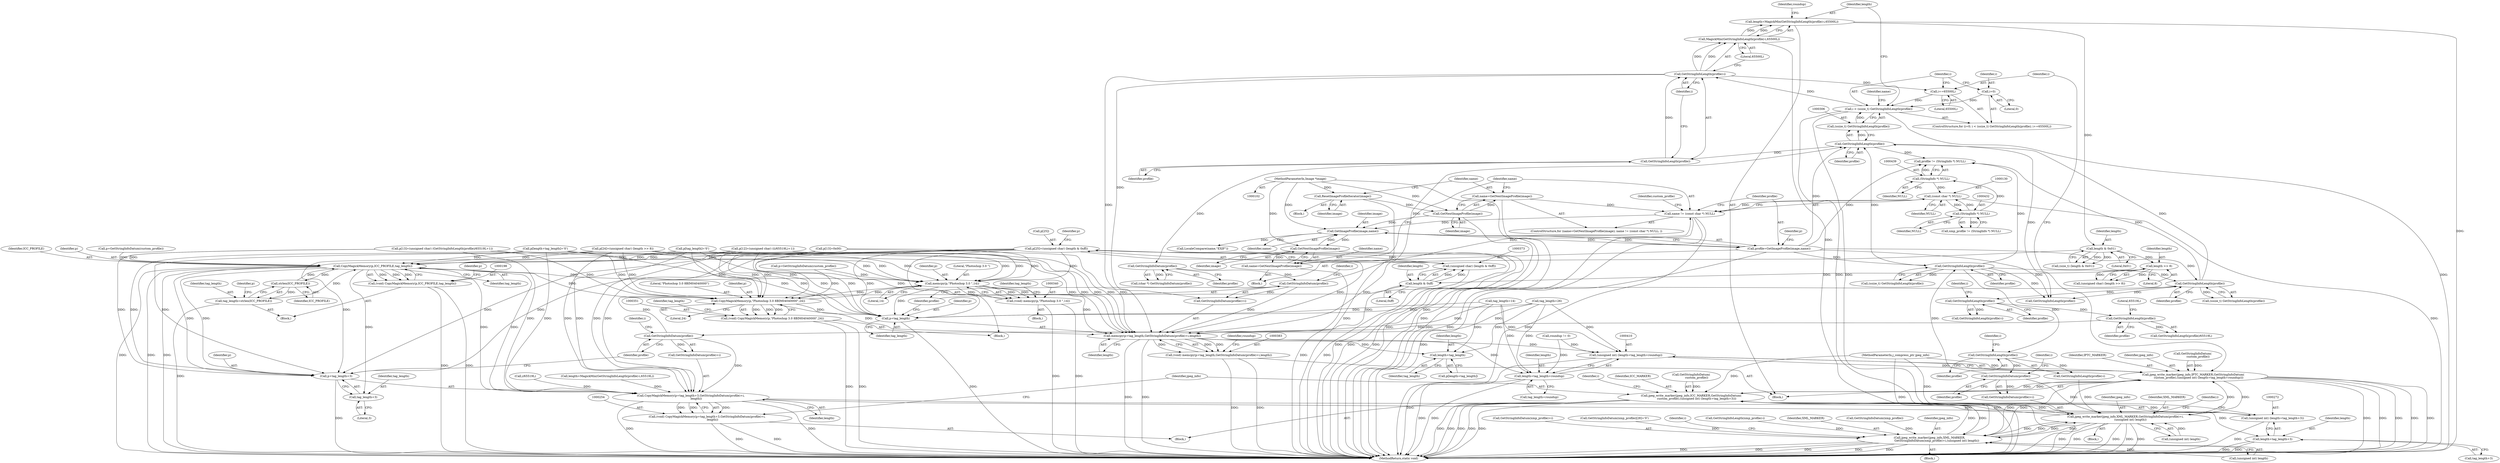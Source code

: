 digraph "1_ImageMagick_9e187b73a8a1290bb0e1a1c878f8be1917aa8742@array" {
"1000368" [label="(Call,p[25]=(unsigned char) (length & 0xff))"];
"1000372" [label="(Call,(unsigned char) (length & 0xff))"];
"1000374" [label="(Call,length & 0xff)"];
"1000365" [label="(Call,length >> 8)"];
"1000325" [label="(Call,length & 0x01)"];
"1000313" [label="(Call,length=MagickMin(GetStringInfoLength(profile)-i,65500L))"];
"1000315" [label="(Call,MagickMin(GetStringInfoLength(profile)-i,65500L))"];
"1000316" [label="(Call,GetStringInfoLength(profile)-i)"];
"1000317" [label="(Call,GetStringInfoLength(profile))"];
"1000307" [label="(Call,GetStringInfoLength(profile))"];
"1000216" [label="(Call,GetStringInfoLength(profile))"];
"1000157" [label="(Call,GetStringInfoLength(profile))"];
"1000175" [label="(Call,GetStringInfoDatum(profile))"];
"1000167" [label="(Call,GetStringInfoLength(profile))"];
"1000134" [label="(Call,profile=GetImageProfile(image,name))"];
"1000136" [label="(Call,GetImageProfile(image,name))"];
"1000125" [label="(Call,GetNextImageProfile(image))"];
"1000120" [label="(Call,ResetImageProfileIterator(image))"];
"1000104" [label="(MethodParameterIn,Image *image)"];
"1000499" [label="(Call,GetNextImageProfile(image))"];
"1000127" [label="(Call,name != (const char *) NULL)"];
"1000497" [label="(Call,name=GetNextImageProfile(image))"];
"1000123" [label="(Call,name=GetNextImageProfile(image))"];
"1000129" [label="(Call,(const char *) NULL)"];
"1000438" [label="(Call,(StringInfo *) NULL)"];
"1000431" [label="(Call,(StringInfo *) NULL)"];
"1000262" [label="(Call,GetStringInfoDatum(profile))"];
"1000249" [label="(Call,GetStringInfoLength(profile))"];
"1000226" [label="(Call,GetStringInfoLength(profile))"];
"1000389" [label="(Call,GetStringInfoDatum(profile))"];
"1000333" [label="(Call,GetStringInfoDatum(profile))"];
"1000303" [label="(Call,i < (ssize_t) GetStringInfoLength(profile))"];
"1000309" [label="(Call,i+=65500L)"];
"1000300" [label="(Call,i=0)"];
"1000305" [label="(Call,(ssize_t) GetStringInfoLength(profile))"];
"1000199" [label="(Call,CopyMagickMemory(p,ICC_PROFILE,tag_length))"];
"1000191" [label="(Call,strlen(ICC_PROFILE))"];
"1000189" [label="(Call,tag_length=strlen(ICC_PROFILE))"];
"1000197" [label="(Call,(void) CopyMagickMemory(p,ICC_PROFILE,tag_length))"];
"1000255" [label="(Call,CopyMagickMemory(p+tag_length+3,GetStringInfoDatum(profile)+i,\n            length))"];
"1000253" [label="(Call,(void) CopyMagickMemory(p+tag_length+3,GetStringInfoDatum(profile)+i,\n            length))"];
"1000271" [label="(Call,(unsigned int) (length+tag_length+3))"];
"1000266" [label="(Call,jpeg_write_marker(jpeg_info,ICC_MARKER,GetStringInfoDatum(\n            custom_profile),(unsigned int) (length+tag_length+3)))"];
"1000171" [label="(Call,jpeg_write_marker(jpeg_info,XML_MARKER,GetStringInfoDatum(profile)+i,\n           (unsigned int) length))"];
"1000404" [label="(Call,jpeg_write_marker(jpeg_info,IPTC_MARKER,GetStringInfoDatum(\n            custom_profile),(unsigned int) (length+tag_length+roundup)))"];
"1000472" [label="(Call,jpeg_write_marker(jpeg_info,XML_MARKER,\n                GetStringInfoDatum(xmp_profile)+i,(unsigned int) length))"];
"1000273" [label="(Call,length+tag_length+3)"];
"1000256" [label="(Call,p+tag_length+3)"];
"1000258" [label="(Call,tag_length+3)"];
"1000341" [label="(Call,memcpy(p,\"Photoshop 3.0 \",14))"];
"1000339" [label="(Call,(void) memcpy(p,\"Photoshop 3.0 \",14))"];
"1000352" [label="(Call,CopyMagickMemory(p,\"Photoshop 3.0 8BIM\04\04\0\0\0\0\",24))"];
"1000350" [label="(Call,(void) CopyMagickMemory(p,\"Photoshop 3.0 8BIM\04\04\0\0\0\0\",24))"];
"1000384" [label="(Call,memcpy(p+tag_length,GetStringInfoDatum(profile)+i,length))"];
"1000382" [label="(Call,(void) memcpy(p+tag_length,GetStringInfoDatum(profile)+i,length))"];
"1000400" [label="(Call,length+tag_length)"];
"1000409" [label="(Call,(unsigned int) (length+tag_length+roundup))"];
"1000411" [label="(Call,length+tag_length+roundup)"];
"1000385" [label="(Call,p+tag_length)"];
"1000177" [label="(Identifier,i)"];
"1000241" [label="(Call,p[13]=(unsigned char) (GetStringInfoLength(profile)/65519L+1))"];
"1000498" [label="(Identifier,name)"];
"1000269" [label="(Call,GetStringInfoDatum(\n            custom_profile))"];
"1000355" [label="(Literal,24)"];
"1000200" [label="(Identifier,p)"];
"1000222" [label="(Call,length=MagickMin(GetStringInfoLength(profile)-i,65519L))"];
"1000500" [label="(Identifier,image)"];
"1000314" [label="(Identifier,length)"];
"1000322" [label="(Identifier,roundup)"];
"1000256" [label="(Call,p+tag_length+3)"];
"1000266" [label="(Call,jpeg_write_marker(jpeg_info,ICC_MARKER,GetStringInfoDatum(\n            custom_profile),(unsigned int) (length+tag_length+3)))"];
"1000495" [label="(Call,GetStringInfoLength(profile))"];
"1000249" [label="(Call,GetStringInfoLength(profile))"];
"1000262" [label="(Call,GetStringInfoDatum(profile))"];
"1000225" [label="(Call,GetStringInfoLength(profile)-i)"];
"1000344" [label="(Literal,14)"];
"1000404" [label="(Call,jpeg_write_marker(jpeg_info,IPTC_MARKER,GetStringInfoDatum(\n            custom_profile),(unsigned int) (length+tag_length+roundup)))"];
"1000433" [label="(Identifier,NULL)"];
"1000331" [label="(Call,(char *) GetStringInfoDatum(profile))"];
"1000171" [label="(Call,jpeg_write_marker(jpeg_info,XML_MARKER,GetStringInfoDatum(profile)+i,\n           (unsigned int) length))"];
"1000499" [label="(Call,GetNextImageProfile(image))"];
"1000463" [label="(Block,)"];
"1000178" [label="(Call,(unsigned int) length)"];
"1000413" [label="(Call,tag_length+roundup)"];
"1000199" [label="(Call,CopyMagickMemory(p,ICC_PROFILE,tag_length))"];
"1000137" [label="(Identifier,image)"];
"1000129" [label="(Call,(const char *) NULL)"];
"1000123" [label="(Call,name=GetNextImageProfile(image))"];
"1000305" [label="(Call,(ssize_t) GetStringInfoLength(profile))"];
"1000157" [label="(Call,GetStringInfoLength(profile))"];
"1000134" [label="(Call,profile=GetImageProfile(image,name))"];
"1000228" [label="(Identifier,i)"];
"1000472" [label="(Call,jpeg_write_marker(jpeg_info,XML_MARKER,\n                GetStringInfoDatum(xmp_profile)+i,(unsigned int) length))"];
"1000132" [label="(Block,)"];
"1000309" [label="(Call,i+=65500L)"];
"1000259" [label="(Identifier,tag_length)"];
"1000127" [label="(Call,name != (const char *) NULL)"];
"1000317" [label="(Call,GetStringInfoLength(profile))"];
"1000356" [label="(Call,tag_length=26)"];
"1000333" [label="(Call,GetStringInfoDatum(profile))"];
"1000120" [label="(Call,ResetImageProfileIterator(image))"];
"1000124" [label="(Identifier,name)"];
"1000319" [label="(Identifier,i)"];
"1000257" [label="(Identifier,p)"];
"1000271" [label="(Call,(unsigned int) (length+tag_length+3))"];
"1000316" [label="(Call,GetStringInfoLength(profile)-i)"];
"1000311" [label="(Literal,65500L)"];
"1000343" [label="(Literal,\"Photoshop 3.0 \")"];
"1000377" [label="(Call,p[13]=0x00)"];
"1000219" [label="(Identifier,i)"];
"1000275" [label="(Call,tag_length+3)"];
"1000394" [label="(Call,roundup != 0)"];
"1000176" [label="(Identifier,profile)"];
"1000323" [label="(Call,(size_t) (length & 0x01))"];
"1000230" [label="(Call,p[12]=(unsigned char) ((i/65519L)+1))"];
"1000505" [label="(MethodReturn,static void)"];
"1000310" [label="(Identifier,i)"];
"1000227" [label="(Identifier,profile)"];
"1000474" [label="(Identifier,XML_MARKER)"];
"1000125" [label="(Call,GetNextImageProfile(image))"];
"1000303" [label="(Call,i < (ssize_t) GetStringInfoLength(profile))"];
"1000173" [label="(Identifier,XML_MARKER)"];
"1000325" [label="(Call,length & 0x01)"];
"1000128" [label="(Identifier,name)"];
"1000398" [label="(Call,p[length+tag_length])"];
"1000205" [label="(Identifier,p)"];
"1000407" [label="(Call,GetStringInfoDatum(\n            custom_profile))"];
"1000419" [label="(Identifier,name)"];
"1000313" [label="(Call,length=MagickMin(GetStringInfoLength(profile)-i,65500L))"];
"1000479" [label="(Call,(unsigned int) length)"];
"1000203" [label="(Call,p[tag_length]='\0')"];
"1000352" [label="(Call,CopyMagickMemory(p,\"Photoshop 3.0 8BIM\04\04\0\0\0\0\",24))"];
"1000226" [label="(Call,GetStringInfoLength(profile))"];
"1000131" [label="(Identifier,NULL)"];
"1000476" [label="(Call,GetStringInfoDatum(xmp_profile))"];
"1000429" [label="(Call,xmp_profile != (StringInfo *) NULL)"];
"1000264" [label="(Identifier,i)"];
"1000190" [label="(Identifier,tag_length)"];
"1000440" [label="(Identifier,NULL)"];
"1000334" [label="(Identifier,profile)"];
"1000261" [label="(Call,GetStringInfoDatum(profile)+i)"];
"1000138" [label="(Identifier,name)"];
"1000406" [label="(Identifier,IPTC_MARKER)"];
"1000473" [label="(Identifier,jpeg_info)"];
"1000162" [label="(Block,)"];
"1000304" [label="(Identifier,i)"];
"1000202" [label="(Identifier,tag_length)"];
"1000302" [label="(Literal,0)"];
"1000438" [label="(Call,(StringInfo *) NULL)"];
"1000308" [label="(Identifier,profile)"];
"1000216" [label="(Call,GetStringInfoLength(profile))"];
"1000475" [label="(Call,GetStringInfoDatum(xmp_profile)+i)"];
"1000367" [label="(Literal,8)"];
"1000175" [label="(Call,GetStringInfoDatum(profile))"];
"1000250" [label="(Identifier,profile)"];
"1000376" [label="(Literal,0xff)"];
"1000172" [label="(Identifier,jpeg_info)"];
"1000268" [label="(Identifier,ICC_MARKER)"];
"1000191" [label="(Call,strlen(ICC_PROFILE))"];
"1000389" [label="(Call,GetStringInfoDatum(profile))"];
"1000140" [label="(Identifier,p)"];
"1000301" [label="(Identifier,i)"];
"1000260" [label="(Literal,3)"];
"1000397" [label="(Call,p[length+tag_length]='\0')"];
"1000273" [label="(Call,length+tag_length+3)"];
"1000392" [label="(Identifier,length)"];
"1000345" [label="(Call,tag_length=14)"];
"1000122" [label="(ControlStructure,for (name=GetNextImageProfile(image); name != (const char *) NULL; ))"];
"1000139" [label="(Call,p=GetStringInfoDatum(custom_profile))"];
"1000395" [label="(Identifier,roundup)"];
"1000174" [label="(Call,GetStringInfoDatum(profile)+i)"];
"1000251" [label="(Literal,65519L)"];
"1000307" [label="(Call,GetStringInfoLength(profile))"];
"1000318" [label="(Identifier,profile)"];
"1000126" [label="(Identifier,image)"];
"1000375" [label="(Identifier,length)"];
"1000192" [label="(Identifier,ICC_PROFILE)"];
"1000363" [label="(Call,(unsigned char) (length >> 8))"];
"1000444" [label="(Call,GetStringInfoDatum(xmp_profile)[28]='\0')"];
"1000385" [label="(Call,p+tag_length)"];
"1000158" [label="(Identifier,profile)"];
"1000103" [label="(MethodParameterIn,j_compress_ptr jpeg_info)"];
"1000315" [label="(Call,MagickMin(GetStringInfoLength(profile)-i,65500L))"];
"1000193" [label="(Call,p=GetStringInfoDatum(custom_profile))"];
"1000379" [label="(Identifier,p)"];
"1000400" [label="(Call,length+tag_length)"];
"1000366" [label="(Identifier,length)"];
"1000411" [label="(Call,length+tag_length+roundup)"];
"1000326" [label="(Identifier,length)"];
"1000267" [label="(Identifier,jpeg_info)"];
"1000368" [label="(Call,p[25]=(unsigned char) (length & 0xff))"];
"1000339" [label="(Call,(void) memcpy(p,\"Photoshop 3.0 \",14))"];
"1000391" [label="(Identifier,i)"];
"1000167" [label="(Call,GetStringInfoLength(profile))"];
"1000121" [label="(Identifier,image)"];
"1000217" [label="(Identifier,profile)"];
"1000412" [label="(Identifier,length)"];
"1000265" [label="(Identifier,length)"];
"1000155" [label="(Call,(ssize_t) GetStringInfoLength(profile))"];
"1000341" [label="(Call,memcpy(p,\"Photoshop 3.0 \",14))"];
"1000384" [label="(Call,memcpy(p+tag_length,GetStringInfoDatum(profile)+i,length))"];
"1000431" [label="(Call,(StringInfo *) NULL)"];
"1000135" [label="(Identifier,profile)"];
"1000497" [label="(Call,name=GetNextImageProfile(image))"];
"1000201" [label="(Identifier,ICC_PROFILE)"];
"1000350" [label="(Call,(void) CopyMagickMemory(p,\"Photoshop 3.0 8BIM\04\04\0\0\0\0\",24))"];
"1000382" [label="(Call,(void) memcpy(p+tag_length,GetStringInfoDatum(profile)+i,length))"];
"1000189" [label="(Call,tag_length=strlen(ICC_PROFILE))"];
"1000168" [label="(Identifier,profile)"];
"1000390" [label="(Identifier,profile)"];
"1000258" [label="(Call,tag_length+3)"];
"1000349" [label="(Block,)"];
"1000300" [label="(Call,i=0)"];
"1000346" [label="(Identifier,tag_length)"];
"1000197" [label="(Call,(void) CopyMagickMemory(p,ICC_PROFILE,tag_length))"];
"1000401" [label="(Identifier,length)"];
"1000357" [label="(Identifier,tag_length)"];
"1000299" [label="(ControlStructure,for (i=0; i < (ssize_t) GetStringInfoLength(profile); i+=65500L))"];
"1000237" [label="(Call,i/65519L)"];
"1000436" [label="(Call,profile != (StringInfo *) NULL)"];
"1000169" [label="(Identifier,i)"];
"1000263" [label="(Identifier,profile)"];
"1000388" [label="(Call,GetStringInfoDatum(profile)+i)"];
"1000194" [label="(Identifier,p)"];
"1000274" [label="(Identifier,length)"];
"1000214" [label="(Call,(ssize_t) GetStringInfoLength(profile))"];
"1000166" [label="(Call,GetStringInfoLength(profile)-i)"];
"1000327" [label="(Literal,0x01)"];
"1000160" [label="(Identifier,i)"];
"1000187" [label="(Block,)"];
"1000387" [label="(Identifier,tag_length)"];
"1000248" [label="(Call,GetStringInfoLength(profile)/65519L)"];
"1000365" [label="(Call,length >> 8)"];
"1000386" [label="(Identifier,p)"];
"1000502" [label="(Identifier,custom_profile)"];
"1000461" [label="(Identifier,i)"];
"1000221" [label="(Block,)"];
"1000354" [label="(Literal,\"Photoshop 3.0 8BIM\04\04\0\0\0\0\")"];
"1000338" [label="(Block,)"];
"1000342" [label="(Identifier,p)"];
"1000369" [label="(Call,p[25])"];
"1000136" [label="(Call,GetImageProfile(image,name))"];
"1000253" [label="(Call,(void) CopyMagickMemory(p+tag_length+3,GetStringInfoDatum(profile)+i,\n            length))"];
"1000372" [label="(Call,(unsigned char) (length & 0xff))"];
"1000374" [label="(Call,length & 0xff)"];
"1000312" [label="(Block,)"];
"1000467" [label="(Call,GetStringInfoLength(xmp_profile)-i)"];
"1000402" [label="(Identifier,tag_length)"];
"1000105" [label="(Block,)"];
"1000104" [label="(MethodParameterIn,Image *image)"];
"1000359" [label="(Call,p[24]=(unsigned char) (length >> 8))"];
"1000353" [label="(Identifier,p)"];
"1000409" [label="(Call,(unsigned int) (length+tag_length+roundup))"];
"1000405" [label="(Identifier,jpeg_info)"];
"1000320" [label="(Literal,65500L)"];
"1000255" [label="(Call,CopyMagickMemory(p+tag_length+3,GetStringInfoDatum(profile)+i,\n            length))"];
"1000145" [label="(Call,LocaleCompare(name,\"EXIF\"))"];
"1000368" -> "1000349"  [label="AST: "];
"1000368" -> "1000372"  [label="CFG: "];
"1000369" -> "1000368"  [label="AST: "];
"1000372" -> "1000368"  [label="AST: "];
"1000379" -> "1000368"  [label="CFG: "];
"1000368" -> "1000505"  [label="DDG: "];
"1000368" -> "1000505"  [label="DDG: "];
"1000368" -> "1000199"  [label="DDG: "];
"1000368" -> "1000255"  [label="DDG: "];
"1000368" -> "1000256"  [label="DDG: "];
"1000368" -> "1000341"  [label="DDG: "];
"1000368" -> "1000352"  [label="DDG: "];
"1000372" -> "1000368"  [label="DDG: "];
"1000368" -> "1000384"  [label="DDG: "];
"1000368" -> "1000385"  [label="DDG: "];
"1000372" -> "1000374"  [label="CFG: "];
"1000373" -> "1000372"  [label="AST: "];
"1000374" -> "1000372"  [label="AST: "];
"1000372" -> "1000505"  [label="DDG: "];
"1000374" -> "1000372"  [label="DDG: "];
"1000374" -> "1000372"  [label="DDG: "];
"1000374" -> "1000376"  [label="CFG: "];
"1000375" -> "1000374"  [label="AST: "];
"1000376" -> "1000374"  [label="AST: "];
"1000365" -> "1000374"  [label="DDG: "];
"1000374" -> "1000384"  [label="DDG: "];
"1000365" -> "1000363"  [label="AST: "];
"1000365" -> "1000367"  [label="CFG: "];
"1000366" -> "1000365"  [label="AST: "];
"1000367" -> "1000365"  [label="AST: "];
"1000363" -> "1000365"  [label="CFG: "];
"1000365" -> "1000363"  [label="DDG: "];
"1000365" -> "1000363"  [label="DDG: "];
"1000325" -> "1000365"  [label="DDG: "];
"1000325" -> "1000323"  [label="AST: "];
"1000325" -> "1000327"  [label="CFG: "];
"1000326" -> "1000325"  [label="AST: "];
"1000327" -> "1000325"  [label="AST: "];
"1000323" -> "1000325"  [label="CFG: "];
"1000325" -> "1000323"  [label="DDG: "];
"1000325" -> "1000323"  [label="DDG: "];
"1000313" -> "1000325"  [label="DDG: "];
"1000325" -> "1000384"  [label="DDG: "];
"1000313" -> "1000312"  [label="AST: "];
"1000313" -> "1000315"  [label="CFG: "];
"1000314" -> "1000313"  [label="AST: "];
"1000315" -> "1000313"  [label="AST: "];
"1000322" -> "1000313"  [label="CFG: "];
"1000313" -> "1000505"  [label="DDG: "];
"1000315" -> "1000313"  [label="DDG: "];
"1000315" -> "1000313"  [label="DDG: "];
"1000315" -> "1000320"  [label="CFG: "];
"1000316" -> "1000315"  [label="AST: "];
"1000320" -> "1000315"  [label="AST: "];
"1000315" -> "1000505"  [label="DDG: "];
"1000316" -> "1000315"  [label="DDG: "];
"1000316" -> "1000315"  [label="DDG: "];
"1000316" -> "1000319"  [label="CFG: "];
"1000317" -> "1000316"  [label="AST: "];
"1000319" -> "1000316"  [label="AST: "];
"1000320" -> "1000316"  [label="CFG: "];
"1000316" -> "1000309"  [label="DDG: "];
"1000317" -> "1000316"  [label="DDG: "];
"1000303" -> "1000316"  [label="DDG: "];
"1000316" -> "1000384"  [label="DDG: "];
"1000316" -> "1000388"  [label="DDG: "];
"1000317" -> "1000318"  [label="CFG: "];
"1000318" -> "1000317"  [label="AST: "];
"1000319" -> "1000317"  [label="CFG: "];
"1000307" -> "1000317"  [label="DDG: "];
"1000317" -> "1000333"  [label="DDG: "];
"1000307" -> "1000305"  [label="AST: "];
"1000307" -> "1000308"  [label="CFG: "];
"1000308" -> "1000307"  [label="AST: "];
"1000305" -> "1000307"  [label="CFG: "];
"1000307" -> "1000305"  [label="DDG: "];
"1000216" -> "1000307"  [label="DDG: "];
"1000157" -> "1000307"  [label="DDG: "];
"1000389" -> "1000307"  [label="DDG: "];
"1000134" -> "1000307"  [label="DDG: "];
"1000307" -> "1000436"  [label="DDG: "];
"1000307" -> "1000495"  [label="DDG: "];
"1000216" -> "1000214"  [label="AST: "];
"1000216" -> "1000217"  [label="CFG: "];
"1000217" -> "1000216"  [label="AST: "];
"1000214" -> "1000216"  [label="CFG: "];
"1000216" -> "1000214"  [label="DDG: "];
"1000157" -> "1000216"  [label="DDG: "];
"1000262" -> "1000216"  [label="DDG: "];
"1000134" -> "1000216"  [label="DDG: "];
"1000216" -> "1000226"  [label="DDG: "];
"1000216" -> "1000436"  [label="DDG: "];
"1000216" -> "1000495"  [label="DDG: "];
"1000157" -> "1000155"  [label="AST: "];
"1000157" -> "1000158"  [label="CFG: "];
"1000158" -> "1000157"  [label="AST: "];
"1000155" -> "1000157"  [label="CFG: "];
"1000157" -> "1000155"  [label="DDG: "];
"1000175" -> "1000157"  [label="DDG: "];
"1000134" -> "1000157"  [label="DDG: "];
"1000157" -> "1000167"  [label="DDG: "];
"1000157" -> "1000436"  [label="DDG: "];
"1000157" -> "1000495"  [label="DDG: "];
"1000175" -> "1000174"  [label="AST: "];
"1000175" -> "1000176"  [label="CFG: "];
"1000176" -> "1000175"  [label="AST: "];
"1000177" -> "1000175"  [label="CFG: "];
"1000175" -> "1000171"  [label="DDG: "];
"1000175" -> "1000174"  [label="DDG: "];
"1000167" -> "1000175"  [label="DDG: "];
"1000167" -> "1000166"  [label="AST: "];
"1000167" -> "1000168"  [label="CFG: "];
"1000168" -> "1000167"  [label="AST: "];
"1000169" -> "1000167"  [label="CFG: "];
"1000167" -> "1000166"  [label="DDG: "];
"1000134" -> "1000132"  [label="AST: "];
"1000134" -> "1000136"  [label="CFG: "];
"1000135" -> "1000134"  [label="AST: "];
"1000136" -> "1000134"  [label="AST: "];
"1000140" -> "1000134"  [label="CFG: "];
"1000134" -> "1000505"  [label="DDG: "];
"1000136" -> "1000134"  [label="DDG: "];
"1000136" -> "1000134"  [label="DDG: "];
"1000134" -> "1000436"  [label="DDG: "];
"1000134" -> "1000495"  [label="DDG: "];
"1000136" -> "1000138"  [label="CFG: "];
"1000137" -> "1000136"  [label="AST: "];
"1000138" -> "1000136"  [label="AST: "];
"1000125" -> "1000136"  [label="DDG: "];
"1000499" -> "1000136"  [label="DDG: "];
"1000104" -> "1000136"  [label="DDG: "];
"1000127" -> "1000136"  [label="DDG: "];
"1000136" -> "1000145"  [label="DDG: "];
"1000136" -> "1000499"  [label="DDG: "];
"1000125" -> "1000123"  [label="AST: "];
"1000125" -> "1000126"  [label="CFG: "];
"1000126" -> "1000125"  [label="AST: "];
"1000123" -> "1000125"  [label="CFG: "];
"1000125" -> "1000505"  [label="DDG: "];
"1000125" -> "1000123"  [label="DDG: "];
"1000120" -> "1000125"  [label="DDG: "];
"1000104" -> "1000125"  [label="DDG: "];
"1000120" -> "1000105"  [label="AST: "];
"1000120" -> "1000121"  [label="CFG: "];
"1000121" -> "1000120"  [label="AST: "];
"1000124" -> "1000120"  [label="CFG: "];
"1000120" -> "1000505"  [label="DDG: "];
"1000104" -> "1000120"  [label="DDG: "];
"1000104" -> "1000102"  [label="AST: "];
"1000104" -> "1000505"  [label="DDG: "];
"1000104" -> "1000499"  [label="DDG: "];
"1000499" -> "1000497"  [label="AST: "];
"1000499" -> "1000500"  [label="CFG: "];
"1000500" -> "1000499"  [label="AST: "];
"1000497" -> "1000499"  [label="CFG: "];
"1000499" -> "1000505"  [label="DDG: "];
"1000499" -> "1000497"  [label="DDG: "];
"1000127" -> "1000122"  [label="AST: "];
"1000127" -> "1000129"  [label="CFG: "];
"1000128" -> "1000127"  [label="AST: "];
"1000129" -> "1000127"  [label="AST: "];
"1000135" -> "1000127"  [label="CFG: "];
"1000502" -> "1000127"  [label="CFG: "];
"1000127" -> "1000505"  [label="DDG: "];
"1000127" -> "1000505"  [label="DDG: "];
"1000127" -> "1000505"  [label="DDG: "];
"1000497" -> "1000127"  [label="DDG: "];
"1000123" -> "1000127"  [label="DDG: "];
"1000129" -> "1000127"  [label="DDG: "];
"1000497" -> "1000132"  [label="AST: "];
"1000498" -> "1000497"  [label="AST: "];
"1000128" -> "1000497"  [label="CFG: "];
"1000497" -> "1000505"  [label="DDG: "];
"1000123" -> "1000122"  [label="AST: "];
"1000124" -> "1000123"  [label="AST: "];
"1000128" -> "1000123"  [label="CFG: "];
"1000123" -> "1000505"  [label="DDG: "];
"1000129" -> "1000131"  [label="CFG: "];
"1000130" -> "1000129"  [label="AST: "];
"1000131" -> "1000129"  [label="AST: "];
"1000129" -> "1000505"  [label="DDG: "];
"1000438" -> "1000129"  [label="DDG: "];
"1000431" -> "1000129"  [label="DDG: "];
"1000129" -> "1000431"  [label="DDG: "];
"1000438" -> "1000436"  [label="AST: "];
"1000438" -> "1000440"  [label="CFG: "];
"1000439" -> "1000438"  [label="AST: "];
"1000440" -> "1000438"  [label="AST: "];
"1000436" -> "1000438"  [label="CFG: "];
"1000438" -> "1000436"  [label="DDG: "];
"1000431" -> "1000438"  [label="DDG: "];
"1000431" -> "1000429"  [label="AST: "];
"1000431" -> "1000433"  [label="CFG: "];
"1000432" -> "1000431"  [label="AST: "];
"1000433" -> "1000431"  [label="AST: "];
"1000429" -> "1000431"  [label="CFG: "];
"1000431" -> "1000429"  [label="DDG: "];
"1000262" -> "1000261"  [label="AST: "];
"1000262" -> "1000263"  [label="CFG: "];
"1000263" -> "1000262"  [label="AST: "];
"1000264" -> "1000262"  [label="CFG: "];
"1000262" -> "1000255"  [label="DDG: "];
"1000262" -> "1000261"  [label="DDG: "];
"1000249" -> "1000262"  [label="DDG: "];
"1000249" -> "1000248"  [label="AST: "];
"1000249" -> "1000250"  [label="CFG: "];
"1000250" -> "1000249"  [label="AST: "];
"1000251" -> "1000249"  [label="CFG: "];
"1000249" -> "1000248"  [label="DDG: "];
"1000226" -> "1000249"  [label="DDG: "];
"1000226" -> "1000225"  [label="AST: "];
"1000226" -> "1000227"  [label="CFG: "];
"1000227" -> "1000226"  [label="AST: "];
"1000228" -> "1000226"  [label="CFG: "];
"1000226" -> "1000225"  [label="DDG: "];
"1000389" -> "1000388"  [label="AST: "];
"1000389" -> "1000390"  [label="CFG: "];
"1000390" -> "1000389"  [label="AST: "];
"1000391" -> "1000389"  [label="CFG: "];
"1000389" -> "1000384"  [label="DDG: "];
"1000389" -> "1000388"  [label="DDG: "];
"1000333" -> "1000389"  [label="DDG: "];
"1000333" -> "1000331"  [label="AST: "];
"1000333" -> "1000334"  [label="CFG: "];
"1000334" -> "1000333"  [label="AST: "];
"1000331" -> "1000333"  [label="CFG: "];
"1000333" -> "1000331"  [label="DDG: "];
"1000303" -> "1000299"  [label="AST: "];
"1000303" -> "1000305"  [label="CFG: "];
"1000304" -> "1000303"  [label="AST: "];
"1000305" -> "1000303"  [label="AST: "];
"1000314" -> "1000303"  [label="CFG: "];
"1000419" -> "1000303"  [label="CFG: "];
"1000303" -> "1000505"  [label="DDG: "];
"1000303" -> "1000505"  [label="DDG: "];
"1000303" -> "1000505"  [label="DDG: "];
"1000309" -> "1000303"  [label="DDG: "];
"1000300" -> "1000303"  [label="DDG: "];
"1000305" -> "1000303"  [label="DDG: "];
"1000309" -> "1000299"  [label="AST: "];
"1000309" -> "1000311"  [label="CFG: "];
"1000310" -> "1000309"  [label="AST: "];
"1000311" -> "1000309"  [label="AST: "];
"1000304" -> "1000309"  [label="CFG: "];
"1000300" -> "1000299"  [label="AST: "];
"1000300" -> "1000302"  [label="CFG: "];
"1000301" -> "1000300"  [label="AST: "];
"1000302" -> "1000300"  [label="AST: "];
"1000304" -> "1000300"  [label="CFG: "];
"1000306" -> "1000305"  [label="AST: "];
"1000199" -> "1000197"  [label="AST: "];
"1000199" -> "1000202"  [label="CFG: "];
"1000200" -> "1000199"  [label="AST: "];
"1000201" -> "1000199"  [label="AST: "];
"1000202" -> "1000199"  [label="AST: "];
"1000197" -> "1000199"  [label="CFG: "];
"1000199" -> "1000505"  [label="DDG: "];
"1000199" -> "1000505"  [label="DDG: "];
"1000199" -> "1000505"  [label="DDG: "];
"1000199" -> "1000191"  [label="DDG: "];
"1000199" -> "1000197"  [label="DDG: "];
"1000199" -> "1000197"  [label="DDG: "];
"1000199" -> "1000197"  [label="DDG: "];
"1000193" -> "1000199"  [label="DDG: "];
"1000397" -> "1000199"  [label="DDG: "];
"1000230" -> "1000199"  [label="DDG: "];
"1000241" -> "1000199"  [label="DDG: "];
"1000203" -> "1000199"  [label="DDG: "];
"1000359" -> "1000199"  [label="DDG: "];
"1000377" -> "1000199"  [label="DDG: "];
"1000191" -> "1000199"  [label="DDG: "];
"1000189" -> "1000199"  [label="DDG: "];
"1000199" -> "1000255"  [label="DDG: "];
"1000199" -> "1000255"  [label="DDG: "];
"1000199" -> "1000256"  [label="DDG: "];
"1000199" -> "1000256"  [label="DDG: "];
"1000199" -> "1000258"  [label="DDG: "];
"1000199" -> "1000341"  [label="DDG: "];
"1000199" -> "1000352"  [label="DDG: "];
"1000191" -> "1000189"  [label="AST: "];
"1000191" -> "1000192"  [label="CFG: "];
"1000192" -> "1000191"  [label="AST: "];
"1000189" -> "1000191"  [label="CFG: "];
"1000191" -> "1000189"  [label="DDG: "];
"1000189" -> "1000187"  [label="AST: "];
"1000190" -> "1000189"  [label="AST: "];
"1000194" -> "1000189"  [label="CFG: "];
"1000189" -> "1000505"  [label="DDG: "];
"1000197" -> "1000187"  [label="AST: "];
"1000198" -> "1000197"  [label="AST: "];
"1000205" -> "1000197"  [label="CFG: "];
"1000197" -> "1000505"  [label="DDG: "];
"1000197" -> "1000505"  [label="DDG: "];
"1000255" -> "1000253"  [label="AST: "];
"1000255" -> "1000265"  [label="CFG: "];
"1000256" -> "1000255"  [label="AST: "];
"1000261" -> "1000255"  [label="AST: "];
"1000265" -> "1000255"  [label="AST: "];
"1000253" -> "1000255"  [label="CFG: "];
"1000255" -> "1000505"  [label="DDG: "];
"1000255" -> "1000505"  [label="DDG: "];
"1000255" -> "1000253"  [label="DDG: "];
"1000255" -> "1000253"  [label="DDG: "];
"1000255" -> "1000253"  [label="DDG: "];
"1000397" -> "1000255"  [label="DDG: "];
"1000230" -> "1000255"  [label="DDG: "];
"1000359" -> "1000255"  [label="DDG: "];
"1000241" -> "1000255"  [label="DDG: "];
"1000203" -> "1000255"  [label="DDG: "];
"1000237" -> "1000255"  [label="DDG: "];
"1000222" -> "1000255"  [label="DDG: "];
"1000255" -> "1000271"  [label="DDG: "];
"1000255" -> "1000273"  [label="DDG: "];
"1000253" -> "1000221"  [label="AST: "];
"1000254" -> "1000253"  [label="AST: "];
"1000267" -> "1000253"  [label="CFG: "];
"1000253" -> "1000505"  [label="DDG: "];
"1000253" -> "1000505"  [label="DDG: "];
"1000271" -> "1000266"  [label="AST: "];
"1000271" -> "1000273"  [label="CFG: "];
"1000272" -> "1000271"  [label="AST: "];
"1000273" -> "1000271"  [label="AST: "];
"1000266" -> "1000271"  [label="CFG: "];
"1000271" -> "1000505"  [label="DDG: "];
"1000271" -> "1000266"  [label="DDG: "];
"1000266" -> "1000221"  [label="AST: "];
"1000267" -> "1000266"  [label="AST: "];
"1000268" -> "1000266"  [label="AST: "];
"1000269" -> "1000266"  [label="AST: "];
"1000219" -> "1000266"  [label="CFG: "];
"1000266" -> "1000505"  [label="DDG: "];
"1000266" -> "1000505"  [label="DDG: "];
"1000266" -> "1000505"  [label="DDG: "];
"1000266" -> "1000505"  [label="DDG: "];
"1000266" -> "1000505"  [label="DDG: "];
"1000266" -> "1000171"  [label="DDG: "];
"1000171" -> "1000266"  [label="DDG: "];
"1000404" -> "1000266"  [label="DDG: "];
"1000472" -> "1000266"  [label="DDG: "];
"1000103" -> "1000266"  [label="DDG: "];
"1000269" -> "1000266"  [label="DDG: "];
"1000266" -> "1000404"  [label="DDG: "];
"1000266" -> "1000472"  [label="DDG: "];
"1000171" -> "1000162"  [label="AST: "];
"1000171" -> "1000178"  [label="CFG: "];
"1000172" -> "1000171"  [label="AST: "];
"1000173" -> "1000171"  [label="AST: "];
"1000174" -> "1000171"  [label="AST: "];
"1000178" -> "1000171"  [label="AST: "];
"1000160" -> "1000171"  [label="CFG: "];
"1000171" -> "1000505"  [label="DDG: "];
"1000171" -> "1000505"  [label="DDG: "];
"1000171" -> "1000505"  [label="DDG: "];
"1000171" -> "1000505"  [label="DDG: "];
"1000171" -> "1000505"  [label="DDG: "];
"1000404" -> "1000171"  [label="DDG: "];
"1000472" -> "1000171"  [label="DDG: "];
"1000472" -> "1000171"  [label="DDG: "];
"1000103" -> "1000171"  [label="DDG: "];
"1000166" -> "1000171"  [label="DDG: "];
"1000178" -> "1000171"  [label="DDG: "];
"1000171" -> "1000404"  [label="DDG: "];
"1000171" -> "1000472"  [label="DDG: "];
"1000171" -> "1000472"  [label="DDG: "];
"1000404" -> "1000312"  [label="AST: "];
"1000404" -> "1000409"  [label="CFG: "];
"1000405" -> "1000404"  [label="AST: "];
"1000406" -> "1000404"  [label="AST: "];
"1000407" -> "1000404"  [label="AST: "];
"1000409" -> "1000404"  [label="AST: "];
"1000310" -> "1000404"  [label="CFG: "];
"1000404" -> "1000505"  [label="DDG: "];
"1000404" -> "1000505"  [label="DDG: "];
"1000404" -> "1000505"  [label="DDG: "];
"1000404" -> "1000505"  [label="DDG: "];
"1000404" -> "1000505"  [label="DDG: "];
"1000472" -> "1000404"  [label="DDG: "];
"1000103" -> "1000404"  [label="DDG: "];
"1000407" -> "1000404"  [label="DDG: "];
"1000409" -> "1000404"  [label="DDG: "];
"1000404" -> "1000472"  [label="DDG: "];
"1000472" -> "1000463"  [label="AST: "];
"1000472" -> "1000479"  [label="CFG: "];
"1000473" -> "1000472"  [label="AST: "];
"1000474" -> "1000472"  [label="AST: "];
"1000475" -> "1000472"  [label="AST: "];
"1000479" -> "1000472"  [label="AST: "];
"1000461" -> "1000472"  [label="CFG: "];
"1000472" -> "1000505"  [label="DDG: "];
"1000472" -> "1000505"  [label="DDG: "];
"1000472" -> "1000505"  [label="DDG: "];
"1000472" -> "1000505"  [label="DDG: "];
"1000472" -> "1000505"  [label="DDG: "];
"1000103" -> "1000472"  [label="DDG: "];
"1000444" -> "1000472"  [label="DDG: "];
"1000476" -> "1000472"  [label="DDG: "];
"1000467" -> "1000472"  [label="DDG: "];
"1000479" -> "1000472"  [label="DDG: "];
"1000273" -> "1000275"  [label="CFG: "];
"1000274" -> "1000273"  [label="AST: "];
"1000275" -> "1000273"  [label="AST: "];
"1000273" -> "1000505"  [label="DDG: "];
"1000273" -> "1000505"  [label="DDG: "];
"1000256" -> "1000258"  [label="CFG: "];
"1000257" -> "1000256"  [label="AST: "];
"1000258" -> "1000256"  [label="AST: "];
"1000263" -> "1000256"  [label="CFG: "];
"1000256" -> "1000505"  [label="DDG: "];
"1000397" -> "1000256"  [label="DDG: "];
"1000230" -> "1000256"  [label="DDG: "];
"1000359" -> "1000256"  [label="DDG: "];
"1000241" -> "1000256"  [label="DDG: "];
"1000203" -> "1000256"  [label="DDG: "];
"1000258" -> "1000260"  [label="CFG: "];
"1000259" -> "1000258"  [label="AST: "];
"1000260" -> "1000258"  [label="AST: "];
"1000341" -> "1000339"  [label="AST: "];
"1000341" -> "1000344"  [label="CFG: "];
"1000342" -> "1000341"  [label="AST: "];
"1000343" -> "1000341"  [label="AST: "];
"1000344" -> "1000341"  [label="AST: "];
"1000339" -> "1000341"  [label="CFG: "];
"1000341" -> "1000339"  [label="DDG: "];
"1000341" -> "1000339"  [label="DDG: "];
"1000341" -> "1000339"  [label="DDG: "];
"1000397" -> "1000341"  [label="DDG: "];
"1000139" -> "1000341"  [label="DDG: "];
"1000230" -> "1000341"  [label="DDG: "];
"1000241" -> "1000341"  [label="DDG: "];
"1000203" -> "1000341"  [label="DDG: "];
"1000359" -> "1000341"  [label="DDG: "];
"1000377" -> "1000341"  [label="DDG: "];
"1000352" -> "1000341"  [label="DDG: "];
"1000341" -> "1000352"  [label="DDG: "];
"1000341" -> "1000384"  [label="DDG: "];
"1000341" -> "1000385"  [label="DDG: "];
"1000339" -> "1000338"  [label="AST: "];
"1000340" -> "1000339"  [label="AST: "];
"1000346" -> "1000339"  [label="CFG: "];
"1000339" -> "1000505"  [label="DDG: "];
"1000339" -> "1000505"  [label="DDG: "];
"1000352" -> "1000350"  [label="AST: "];
"1000352" -> "1000355"  [label="CFG: "];
"1000353" -> "1000352"  [label="AST: "];
"1000354" -> "1000352"  [label="AST: "];
"1000355" -> "1000352"  [label="AST: "];
"1000350" -> "1000352"  [label="CFG: "];
"1000352" -> "1000350"  [label="DDG: "];
"1000352" -> "1000350"  [label="DDG: "];
"1000352" -> "1000350"  [label="DDG: "];
"1000397" -> "1000352"  [label="DDG: "];
"1000139" -> "1000352"  [label="DDG: "];
"1000230" -> "1000352"  [label="DDG: "];
"1000241" -> "1000352"  [label="DDG: "];
"1000203" -> "1000352"  [label="DDG: "];
"1000359" -> "1000352"  [label="DDG: "];
"1000377" -> "1000352"  [label="DDG: "];
"1000352" -> "1000384"  [label="DDG: "];
"1000352" -> "1000385"  [label="DDG: "];
"1000350" -> "1000349"  [label="AST: "];
"1000351" -> "1000350"  [label="AST: "];
"1000357" -> "1000350"  [label="CFG: "];
"1000350" -> "1000505"  [label="DDG: "];
"1000350" -> "1000505"  [label="DDG: "];
"1000384" -> "1000382"  [label="AST: "];
"1000384" -> "1000392"  [label="CFG: "];
"1000385" -> "1000384"  [label="AST: "];
"1000388" -> "1000384"  [label="AST: "];
"1000392" -> "1000384"  [label="AST: "];
"1000382" -> "1000384"  [label="CFG: "];
"1000384" -> "1000505"  [label="DDG: "];
"1000384" -> "1000505"  [label="DDG: "];
"1000384" -> "1000382"  [label="DDG: "];
"1000384" -> "1000382"  [label="DDG: "];
"1000384" -> "1000382"  [label="DDG: "];
"1000397" -> "1000384"  [label="DDG: "];
"1000203" -> "1000384"  [label="DDG: "];
"1000230" -> "1000384"  [label="DDG: "];
"1000359" -> "1000384"  [label="DDG: "];
"1000377" -> "1000384"  [label="DDG: "];
"1000356" -> "1000384"  [label="DDG: "];
"1000345" -> "1000384"  [label="DDG: "];
"1000384" -> "1000400"  [label="DDG: "];
"1000384" -> "1000409"  [label="DDG: "];
"1000384" -> "1000411"  [label="DDG: "];
"1000382" -> "1000312"  [label="AST: "];
"1000383" -> "1000382"  [label="AST: "];
"1000395" -> "1000382"  [label="CFG: "];
"1000382" -> "1000505"  [label="DDG: "];
"1000382" -> "1000505"  [label="DDG: "];
"1000400" -> "1000398"  [label="AST: "];
"1000400" -> "1000402"  [label="CFG: "];
"1000401" -> "1000400"  [label="AST: "];
"1000402" -> "1000400"  [label="AST: "];
"1000398" -> "1000400"  [label="CFG: "];
"1000356" -> "1000400"  [label="DDG: "];
"1000345" -> "1000400"  [label="DDG: "];
"1000409" -> "1000411"  [label="CFG: "];
"1000410" -> "1000409"  [label="AST: "];
"1000411" -> "1000409"  [label="AST: "];
"1000409" -> "1000505"  [label="DDG: "];
"1000356" -> "1000409"  [label="DDG: "];
"1000345" -> "1000409"  [label="DDG: "];
"1000394" -> "1000409"  [label="DDG: "];
"1000411" -> "1000413"  [label="CFG: "];
"1000412" -> "1000411"  [label="AST: "];
"1000413" -> "1000411"  [label="AST: "];
"1000411" -> "1000505"  [label="DDG: "];
"1000411" -> "1000505"  [label="DDG: "];
"1000356" -> "1000411"  [label="DDG: "];
"1000345" -> "1000411"  [label="DDG: "];
"1000394" -> "1000411"  [label="DDG: "];
"1000385" -> "1000387"  [label="CFG: "];
"1000386" -> "1000385"  [label="AST: "];
"1000387" -> "1000385"  [label="AST: "];
"1000390" -> "1000385"  [label="CFG: "];
"1000385" -> "1000505"  [label="DDG: "];
"1000397" -> "1000385"  [label="DDG: "];
"1000203" -> "1000385"  [label="DDG: "];
"1000230" -> "1000385"  [label="DDG: "];
"1000359" -> "1000385"  [label="DDG: "];
"1000377" -> "1000385"  [label="DDG: "];
"1000356" -> "1000385"  [label="DDG: "];
"1000345" -> "1000385"  [label="DDG: "];
}
